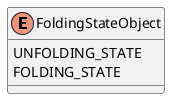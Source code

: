 @startuml
        Enum FoldingStateObject {
            UNFOLDING_STATE
            FOLDING_STATE
        }
@enduml